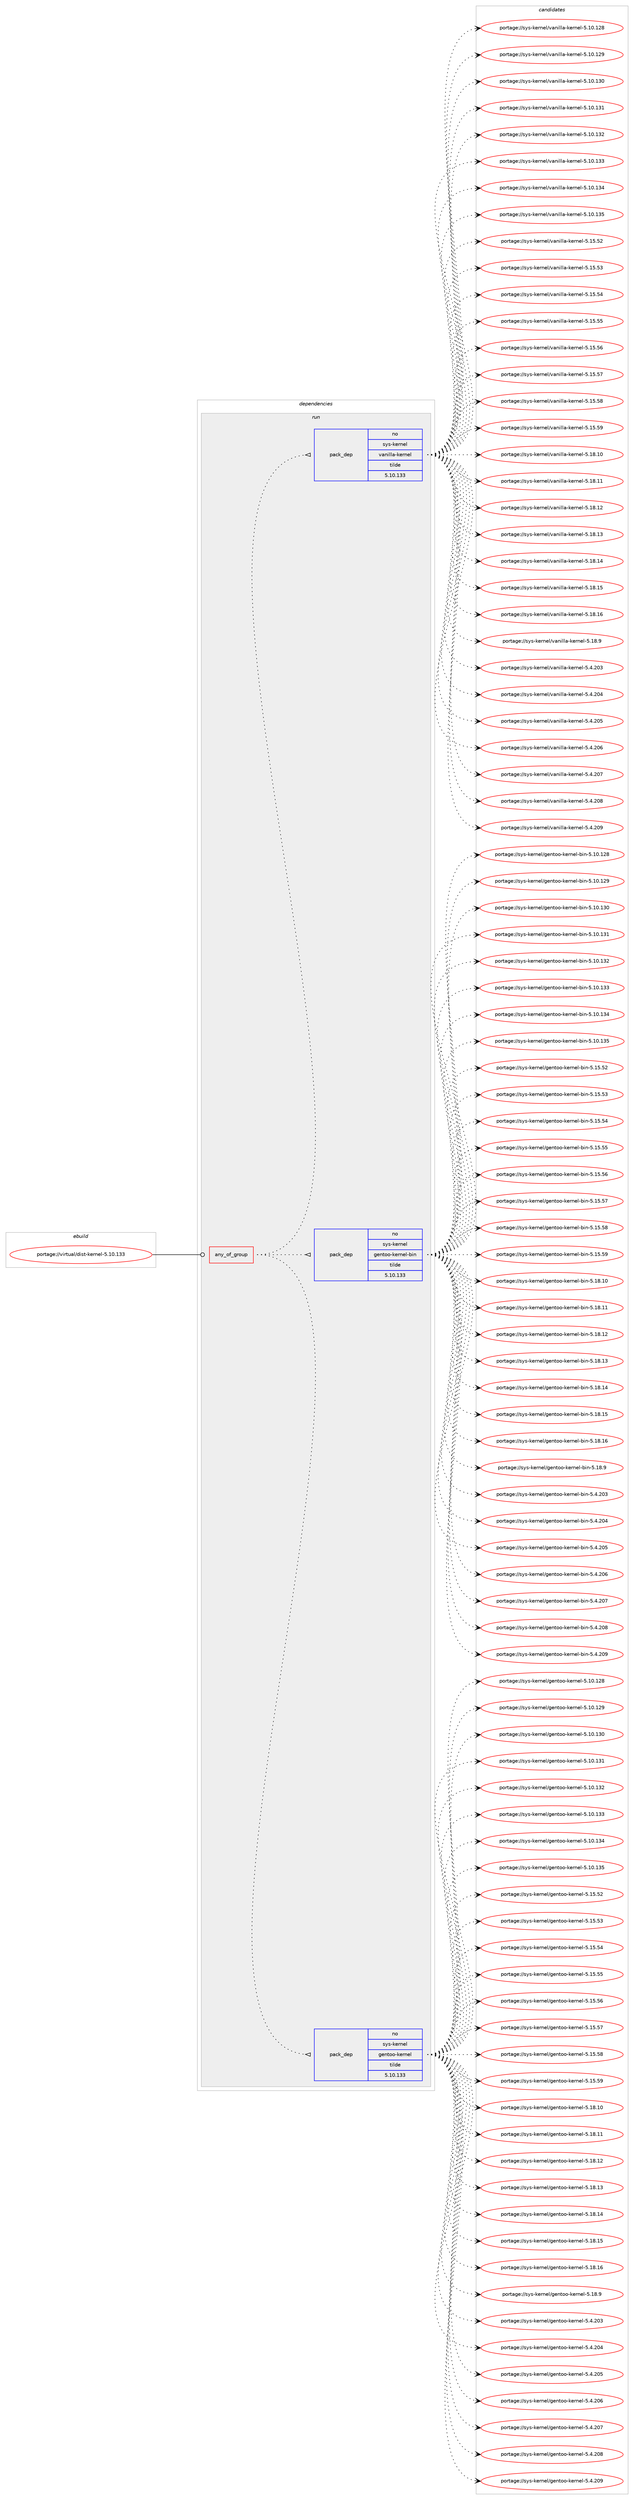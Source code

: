 digraph prolog {

# *************
# Graph options
# *************

newrank=true;
concentrate=true;
compound=true;
graph [rankdir=LR,fontname=Helvetica,fontsize=10,ranksep=1.5];#, ranksep=2.5, nodesep=0.2];
edge  [arrowhead=vee];
node  [fontname=Helvetica,fontsize=10];

# **********
# The ebuild
# **********

subgraph cluster_leftcol {
color=gray;
label=<<i>ebuild</i>>;
id [label="portage://virtual/dist-kernel-5.10.133", color=red, width=4, href="../virtual/dist-kernel-5.10.133.svg"];
}

# ****************
# The dependencies
# ****************

subgraph cluster_midcol {
color=gray;
label=<<i>dependencies</i>>;
subgraph cluster_compile {
fillcolor="#eeeeee";
style=filled;
label=<<i>compile</i>>;
}
subgraph cluster_compileandrun {
fillcolor="#eeeeee";
style=filled;
label=<<i>compile and run</i>>;
}
subgraph cluster_run {
fillcolor="#eeeeee";
style=filled;
label=<<i>run</i>>;
subgraph any6 {
dependency245 [label=<<TABLE BORDER="0" CELLBORDER="1" CELLSPACING="0" CELLPADDING="4"><TR><TD CELLPADDING="10">any_of_group</TD></TR></TABLE>>, shape=none, color=red];subgraph pack96 {
dependency246 [label=<<TABLE BORDER="0" CELLBORDER="1" CELLSPACING="0" CELLPADDING="4" WIDTH="220"><TR><TD ROWSPAN="6" CELLPADDING="30">pack_dep</TD></TR><TR><TD WIDTH="110">no</TD></TR><TR><TD>sys-kernel</TD></TR><TR><TD>gentoo-kernel</TD></TR><TR><TD>tilde</TD></TR><TR><TD>5.10.133</TD></TR></TABLE>>, shape=none, color=blue];
}
dependency245:e -> dependency246:w [weight=20,style="dotted",arrowhead="oinv"];
subgraph pack97 {
dependency247 [label=<<TABLE BORDER="0" CELLBORDER="1" CELLSPACING="0" CELLPADDING="4" WIDTH="220"><TR><TD ROWSPAN="6" CELLPADDING="30">pack_dep</TD></TR><TR><TD WIDTH="110">no</TD></TR><TR><TD>sys-kernel</TD></TR><TR><TD>gentoo-kernel-bin</TD></TR><TR><TD>tilde</TD></TR><TR><TD>5.10.133</TD></TR></TABLE>>, shape=none, color=blue];
}
dependency245:e -> dependency247:w [weight=20,style="dotted",arrowhead="oinv"];
subgraph pack98 {
dependency248 [label=<<TABLE BORDER="0" CELLBORDER="1" CELLSPACING="0" CELLPADDING="4" WIDTH="220"><TR><TD ROWSPAN="6" CELLPADDING="30">pack_dep</TD></TR><TR><TD WIDTH="110">no</TD></TR><TR><TD>sys-kernel</TD></TR><TR><TD>vanilla-kernel</TD></TR><TR><TD>tilde</TD></TR><TR><TD>5.10.133</TD></TR></TABLE>>, shape=none, color=blue];
}
dependency245:e -> dependency248:w [weight=20,style="dotted",arrowhead="oinv"];
}
id:e -> dependency245:w [weight=20,style="solid",arrowhead="odot"];
}
}

# **************
# The candidates
# **************

subgraph cluster_choices {
rank=same;
color=gray;
label=<<i>candidates</i>>;

subgraph choice96 {
color=black;
nodesep=1;
choice115121115451071011141101011084710310111011611111145107101114110101108455346494846495056 [label="portage://sys-kernel/gentoo-kernel-5.10.128", color=red, width=4,href="../sys-kernel/gentoo-kernel-5.10.128.svg"];
choice115121115451071011141101011084710310111011611111145107101114110101108455346494846495057 [label="portage://sys-kernel/gentoo-kernel-5.10.129", color=red, width=4,href="../sys-kernel/gentoo-kernel-5.10.129.svg"];
choice115121115451071011141101011084710310111011611111145107101114110101108455346494846495148 [label="portage://sys-kernel/gentoo-kernel-5.10.130", color=red, width=4,href="../sys-kernel/gentoo-kernel-5.10.130.svg"];
choice115121115451071011141101011084710310111011611111145107101114110101108455346494846495149 [label="portage://sys-kernel/gentoo-kernel-5.10.131", color=red, width=4,href="../sys-kernel/gentoo-kernel-5.10.131.svg"];
choice115121115451071011141101011084710310111011611111145107101114110101108455346494846495150 [label="portage://sys-kernel/gentoo-kernel-5.10.132", color=red, width=4,href="../sys-kernel/gentoo-kernel-5.10.132.svg"];
choice115121115451071011141101011084710310111011611111145107101114110101108455346494846495151 [label="portage://sys-kernel/gentoo-kernel-5.10.133", color=red, width=4,href="../sys-kernel/gentoo-kernel-5.10.133.svg"];
choice115121115451071011141101011084710310111011611111145107101114110101108455346494846495152 [label="portage://sys-kernel/gentoo-kernel-5.10.134", color=red, width=4,href="../sys-kernel/gentoo-kernel-5.10.134.svg"];
choice115121115451071011141101011084710310111011611111145107101114110101108455346494846495153 [label="portage://sys-kernel/gentoo-kernel-5.10.135", color=red, width=4,href="../sys-kernel/gentoo-kernel-5.10.135.svg"];
choice1151211154510710111411010110847103101110116111111451071011141101011084553464953465350 [label="portage://sys-kernel/gentoo-kernel-5.15.52", color=red, width=4,href="../sys-kernel/gentoo-kernel-5.15.52.svg"];
choice1151211154510710111411010110847103101110116111111451071011141101011084553464953465351 [label="portage://sys-kernel/gentoo-kernel-5.15.53", color=red, width=4,href="../sys-kernel/gentoo-kernel-5.15.53.svg"];
choice1151211154510710111411010110847103101110116111111451071011141101011084553464953465352 [label="portage://sys-kernel/gentoo-kernel-5.15.54", color=red, width=4,href="../sys-kernel/gentoo-kernel-5.15.54.svg"];
choice1151211154510710111411010110847103101110116111111451071011141101011084553464953465353 [label="portage://sys-kernel/gentoo-kernel-5.15.55", color=red, width=4,href="../sys-kernel/gentoo-kernel-5.15.55.svg"];
choice1151211154510710111411010110847103101110116111111451071011141101011084553464953465354 [label="portage://sys-kernel/gentoo-kernel-5.15.56", color=red, width=4,href="../sys-kernel/gentoo-kernel-5.15.56.svg"];
choice1151211154510710111411010110847103101110116111111451071011141101011084553464953465355 [label="portage://sys-kernel/gentoo-kernel-5.15.57", color=red, width=4,href="../sys-kernel/gentoo-kernel-5.15.57.svg"];
choice1151211154510710111411010110847103101110116111111451071011141101011084553464953465356 [label="portage://sys-kernel/gentoo-kernel-5.15.58", color=red, width=4,href="../sys-kernel/gentoo-kernel-5.15.58.svg"];
choice1151211154510710111411010110847103101110116111111451071011141101011084553464953465357 [label="portage://sys-kernel/gentoo-kernel-5.15.59", color=red, width=4,href="../sys-kernel/gentoo-kernel-5.15.59.svg"];
choice1151211154510710111411010110847103101110116111111451071011141101011084553464956464948 [label="portage://sys-kernel/gentoo-kernel-5.18.10", color=red, width=4,href="../sys-kernel/gentoo-kernel-5.18.10.svg"];
choice1151211154510710111411010110847103101110116111111451071011141101011084553464956464949 [label="portage://sys-kernel/gentoo-kernel-5.18.11", color=red, width=4,href="../sys-kernel/gentoo-kernel-5.18.11.svg"];
choice1151211154510710111411010110847103101110116111111451071011141101011084553464956464950 [label="portage://sys-kernel/gentoo-kernel-5.18.12", color=red, width=4,href="../sys-kernel/gentoo-kernel-5.18.12.svg"];
choice1151211154510710111411010110847103101110116111111451071011141101011084553464956464951 [label="portage://sys-kernel/gentoo-kernel-5.18.13", color=red, width=4,href="../sys-kernel/gentoo-kernel-5.18.13.svg"];
choice1151211154510710111411010110847103101110116111111451071011141101011084553464956464952 [label="portage://sys-kernel/gentoo-kernel-5.18.14", color=red, width=4,href="../sys-kernel/gentoo-kernel-5.18.14.svg"];
choice1151211154510710111411010110847103101110116111111451071011141101011084553464956464953 [label="portage://sys-kernel/gentoo-kernel-5.18.15", color=red, width=4,href="../sys-kernel/gentoo-kernel-5.18.15.svg"];
choice1151211154510710111411010110847103101110116111111451071011141101011084553464956464954 [label="portage://sys-kernel/gentoo-kernel-5.18.16", color=red, width=4,href="../sys-kernel/gentoo-kernel-5.18.16.svg"];
choice11512111545107101114110101108471031011101161111114510710111411010110845534649564657 [label="portage://sys-kernel/gentoo-kernel-5.18.9", color=red, width=4,href="../sys-kernel/gentoo-kernel-5.18.9.svg"];
choice1151211154510710111411010110847103101110116111111451071011141101011084553465246504851 [label="portage://sys-kernel/gentoo-kernel-5.4.203", color=red, width=4,href="../sys-kernel/gentoo-kernel-5.4.203.svg"];
choice1151211154510710111411010110847103101110116111111451071011141101011084553465246504852 [label="portage://sys-kernel/gentoo-kernel-5.4.204", color=red, width=4,href="../sys-kernel/gentoo-kernel-5.4.204.svg"];
choice1151211154510710111411010110847103101110116111111451071011141101011084553465246504853 [label="portage://sys-kernel/gentoo-kernel-5.4.205", color=red, width=4,href="../sys-kernel/gentoo-kernel-5.4.205.svg"];
choice1151211154510710111411010110847103101110116111111451071011141101011084553465246504854 [label="portage://sys-kernel/gentoo-kernel-5.4.206", color=red, width=4,href="../sys-kernel/gentoo-kernel-5.4.206.svg"];
choice1151211154510710111411010110847103101110116111111451071011141101011084553465246504855 [label="portage://sys-kernel/gentoo-kernel-5.4.207", color=red, width=4,href="../sys-kernel/gentoo-kernel-5.4.207.svg"];
choice1151211154510710111411010110847103101110116111111451071011141101011084553465246504856 [label="portage://sys-kernel/gentoo-kernel-5.4.208", color=red, width=4,href="../sys-kernel/gentoo-kernel-5.4.208.svg"];
choice1151211154510710111411010110847103101110116111111451071011141101011084553465246504857 [label="portage://sys-kernel/gentoo-kernel-5.4.209", color=red, width=4,href="../sys-kernel/gentoo-kernel-5.4.209.svg"];
dependency246:e -> choice115121115451071011141101011084710310111011611111145107101114110101108455346494846495056:w [style=dotted,weight="100"];
dependency246:e -> choice115121115451071011141101011084710310111011611111145107101114110101108455346494846495057:w [style=dotted,weight="100"];
dependency246:e -> choice115121115451071011141101011084710310111011611111145107101114110101108455346494846495148:w [style=dotted,weight="100"];
dependency246:e -> choice115121115451071011141101011084710310111011611111145107101114110101108455346494846495149:w [style=dotted,weight="100"];
dependency246:e -> choice115121115451071011141101011084710310111011611111145107101114110101108455346494846495150:w [style=dotted,weight="100"];
dependency246:e -> choice115121115451071011141101011084710310111011611111145107101114110101108455346494846495151:w [style=dotted,weight="100"];
dependency246:e -> choice115121115451071011141101011084710310111011611111145107101114110101108455346494846495152:w [style=dotted,weight="100"];
dependency246:e -> choice115121115451071011141101011084710310111011611111145107101114110101108455346494846495153:w [style=dotted,weight="100"];
dependency246:e -> choice1151211154510710111411010110847103101110116111111451071011141101011084553464953465350:w [style=dotted,weight="100"];
dependency246:e -> choice1151211154510710111411010110847103101110116111111451071011141101011084553464953465351:w [style=dotted,weight="100"];
dependency246:e -> choice1151211154510710111411010110847103101110116111111451071011141101011084553464953465352:w [style=dotted,weight="100"];
dependency246:e -> choice1151211154510710111411010110847103101110116111111451071011141101011084553464953465353:w [style=dotted,weight="100"];
dependency246:e -> choice1151211154510710111411010110847103101110116111111451071011141101011084553464953465354:w [style=dotted,weight="100"];
dependency246:e -> choice1151211154510710111411010110847103101110116111111451071011141101011084553464953465355:w [style=dotted,weight="100"];
dependency246:e -> choice1151211154510710111411010110847103101110116111111451071011141101011084553464953465356:w [style=dotted,weight="100"];
dependency246:e -> choice1151211154510710111411010110847103101110116111111451071011141101011084553464953465357:w [style=dotted,weight="100"];
dependency246:e -> choice1151211154510710111411010110847103101110116111111451071011141101011084553464956464948:w [style=dotted,weight="100"];
dependency246:e -> choice1151211154510710111411010110847103101110116111111451071011141101011084553464956464949:w [style=dotted,weight="100"];
dependency246:e -> choice1151211154510710111411010110847103101110116111111451071011141101011084553464956464950:w [style=dotted,weight="100"];
dependency246:e -> choice1151211154510710111411010110847103101110116111111451071011141101011084553464956464951:w [style=dotted,weight="100"];
dependency246:e -> choice1151211154510710111411010110847103101110116111111451071011141101011084553464956464952:w [style=dotted,weight="100"];
dependency246:e -> choice1151211154510710111411010110847103101110116111111451071011141101011084553464956464953:w [style=dotted,weight="100"];
dependency246:e -> choice1151211154510710111411010110847103101110116111111451071011141101011084553464956464954:w [style=dotted,weight="100"];
dependency246:e -> choice11512111545107101114110101108471031011101161111114510710111411010110845534649564657:w [style=dotted,weight="100"];
dependency246:e -> choice1151211154510710111411010110847103101110116111111451071011141101011084553465246504851:w [style=dotted,weight="100"];
dependency246:e -> choice1151211154510710111411010110847103101110116111111451071011141101011084553465246504852:w [style=dotted,weight="100"];
dependency246:e -> choice1151211154510710111411010110847103101110116111111451071011141101011084553465246504853:w [style=dotted,weight="100"];
dependency246:e -> choice1151211154510710111411010110847103101110116111111451071011141101011084553465246504854:w [style=dotted,weight="100"];
dependency246:e -> choice1151211154510710111411010110847103101110116111111451071011141101011084553465246504855:w [style=dotted,weight="100"];
dependency246:e -> choice1151211154510710111411010110847103101110116111111451071011141101011084553465246504856:w [style=dotted,weight="100"];
dependency246:e -> choice1151211154510710111411010110847103101110116111111451071011141101011084553465246504857:w [style=dotted,weight="100"];
}
subgraph choice97 {
color=black;
nodesep=1;
choice1151211154510710111411010110847103101110116111111451071011141101011084598105110455346494846495056 [label="portage://sys-kernel/gentoo-kernel-bin-5.10.128", color=red, width=4,href="../sys-kernel/gentoo-kernel-bin-5.10.128.svg"];
choice1151211154510710111411010110847103101110116111111451071011141101011084598105110455346494846495057 [label="portage://sys-kernel/gentoo-kernel-bin-5.10.129", color=red, width=4,href="../sys-kernel/gentoo-kernel-bin-5.10.129.svg"];
choice1151211154510710111411010110847103101110116111111451071011141101011084598105110455346494846495148 [label="portage://sys-kernel/gentoo-kernel-bin-5.10.130", color=red, width=4,href="../sys-kernel/gentoo-kernel-bin-5.10.130.svg"];
choice1151211154510710111411010110847103101110116111111451071011141101011084598105110455346494846495149 [label="portage://sys-kernel/gentoo-kernel-bin-5.10.131", color=red, width=4,href="../sys-kernel/gentoo-kernel-bin-5.10.131.svg"];
choice1151211154510710111411010110847103101110116111111451071011141101011084598105110455346494846495150 [label="portage://sys-kernel/gentoo-kernel-bin-5.10.132", color=red, width=4,href="../sys-kernel/gentoo-kernel-bin-5.10.132.svg"];
choice1151211154510710111411010110847103101110116111111451071011141101011084598105110455346494846495151 [label="portage://sys-kernel/gentoo-kernel-bin-5.10.133", color=red, width=4,href="../sys-kernel/gentoo-kernel-bin-5.10.133.svg"];
choice1151211154510710111411010110847103101110116111111451071011141101011084598105110455346494846495152 [label="portage://sys-kernel/gentoo-kernel-bin-5.10.134", color=red, width=4,href="../sys-kernel/gentoo-kernel-bin-5.10.134.svg"];
choice1151211154510710111411010110847103101110116111111451071011141101011084598105110455346494846495153 [label="portage://sys-kernel/gentoo-kernel-bin-5.10.135", color=red, width=4,href="../sys-kernel/gentoo-kernel-bin-5.10.135.svg"];
choice11512111545107101114110101108471031011101161111114510710111411010110845981051104553464953465350 [label="portage://sys-kernel/gentoo-kernel-bin-5.15.52", color=red, width=4,href="../sys-kernel/gentoo-kernel-bin-5.15.52.svg"];
choice11512111545107101114110101108471031011101161111114510710111411010110845981051104553464953465351 [label="portage://sys-kernel/gentoo-kernel-bin-5.15.53", color=red, width=4,href="../sys-kernel/gentoo-kernel-bin-5.15.53.svg"];
choice11512111545107101114110101108471031011101161111114510710111411010110845981051104553464953465352 [label="portage://sys-kernel/gentoo-kernel-bin-5.15.54", color=red, width=4,href="../sys-kernel/gentoo-kernel-bin-5.15.54.svg"];
choice11512111545107101114110101108471031011101161111114510710111411010110845981051104553464953465353 [label="portage://sys-kernel/gentoo-kernel-bin-5.15.55", color=red, width=4,href="../sys-kernel/gentoo-kernel-bin-5.15.55.svg"];
choice11512111545107101114110101108471031011101161111114510710111411010110845981051104553464953465354 [label="portage://sys-kernel/gentoo-kernel-bin-5.15.56", color=red, width=4,href="../sys-kernel/gentoo-kernel-bin-5.15.56.svg"];
choice11512111545107101114110101108471031011101161111114510710111411010110845981051104553464953465355 [label="portage://sys-kernel/gentoo-kernel-bin-5.15.57", color=red, width=4,href="../sys-kernel/gentoo-kernel-bin-5.15.57.svg"];
choice11512111545107101114110101108471031011101161111114510710111411010110845981051104553464953465356 [label="portage://sys-kernel/gentoo-kernel-bin-5.15.58", color=red, width=4,href="../sys-kernel/gentoo-kernel-bin-5.15.58.svg"];
choice11512111545107101114110101108471031011101161111114510710111411010110845981051104553464953465357 [label="portage://sys-kernel/gentoo-kernel-bin-5.15.59", color=red, width=4,href="../sys-kernel/gentoo-kernel-bin-5.15.59.svg"];
choice11512111545107101114110101108471031011101161111114510710111411010110845981051104553464956464948 [label="portage://sys-kernel/gentoo-kernel-bin-5.18.10", color=red, width=4,href="../sys-kernel/gentoo-kernel-bin-5.18.10.svg"];
choice11512111545107101114110101108471031011101161111114510710111411010110845981051104553464956464949 [label="portage://sys-kernel/gentoo-kernel-bin-5.18.11", color=red, width=4,href="../sys-kernel/gentoo-kernel-bin-5.18.11.svg"];
choice11512111545107101114110101108471031011101161111114510710111411010110845981051104553464956464950 [label="portage://sys-kernel/gentoo-kernel-bin-5.18.12", color=red, width=4,href="../sys-kernel/gentoo-kernel-bin-5.18.12.svg"];
choice11512111545107101114110101108471031011101161111114510710111411010110845981051104553464956464951 [label="portage://sys-kernel/gentoo-kernel-bin-5.18.13", color=red, width=4,href="../sys-kernel/gentoo-kernel-bin-5.18.13.svg"];
choice11512111545107101114110101108471031011101161111114510710111411010110845981051104553464956464952 [label="portage://sys-kernel/gentoo-kernel-bin-5.18.14", color=red, width=4,href="../sys-kernel/gentoo-kernel-bin-5.18.14.svg"];
choice11512111545107101114110101108471031011101161111114510710111411010110845981051104553464956464953 [label="portage://sys-kernel/gentoo-kernel-bin-5.18.15", color=red, width=4,href="../sys-kernel/gentoo-kernel-bin-5.18.15.svg"];
choice11512111545107101114110101108471031011101161111114510710111411010110845981051104553464956464954 [label="portage://sys-kernel/gentoo-kernel-bin-5.18.16", color=red, width=4,href="../sys-kernel/gentoo-kernel-bin-5.18.16.svg"];
choice115121115451071011141101011084710310111011611111145107101114110101108459810511045534649564657 [label="portage://sys-kernel/gentoo-kernel-bin-5.18.9", color=red, width=4,href="../sys-kernel/gentoo-kernel-bin-5.18.9.svg"];
choice11512111545107101114110101108471031011101161111114510710111411010110845981051104553465246504851 [label="portage://sys-kernel/gentoo-kernel-bin-5.4.203", color=red, width=4,href="../sys-kernel/gentoo-kernel-bin-5.4.203.svg"];
choice11512111545107101114110101108471031011101161111114510710111411010110845981051104553465246504852 [label="portage://sys-kernel/gentoo-kernel-bin-5.4.204", color=red, width=4,href="../sys-kernel/gentoo-kernel-bin-5.4.204.svg"];
choice11512111545107101114110101108471031011101161111114510710111411010110845981051104553465246504853 [label="portage://sys-kernel/gentoo-kernel-bin-5.4.205", color=red, width=4,href="../sys-kernel/gentoo-kernel-bin-5.4.205.svg"];
choice11512111545107101114110101108471031011101161111114510710111411010110845981051104553465246504854 [label="portage://sys-kernel/gentoo-kernel-bin-5.4.206", color=red, width=4,href="../sys-kernel/gentoo-kernel-bin-5.4.206.svg"];
choice11512111545107101114110101108471031011101161111114510710111411010110845981051104553465246504855 [label="portage://sys-kernel/gentoo-kernel-bin-5.4.207", color=red, width=4,href="../sys-kernel/gentoo-kernel-bin-5.4.207.svg"];
choice11512111545107101114110101108471031011101161111114510710111411010110845981051104553465246504856 [label="portage://sys-kernel/gentoo-kernel-bin-5.4.208", color=red, width=4,href="../sys-kernel/gentoo-kernel-bin-5.4.208.svg"];
choice11512111545107101114110101108471031011101161111114510710111411010110845981051104553465246504857 [label="portage://sys-kernel/gentoo-kernel-bin-5.4.209", color=red, width=4,href="../sys-kernel/gentoo-kernel-bin-5.4.209.svg"];
dependency247:e -> choice1151211154510710111411010110847103101110116111111451071011141101011084598105110455346494846495056:w [style=dotted,weight="100"];
dependency247:e -> choice1151211154510710111411010110847103101110116111111451071011141101011084598105110455346494846495057:w [style=dotted,weight="100"];
dependency247:e -> choice1151211154510710111411010110847103101110116111111451071011141101011084598105110455346494846495148:w [style=dotted,weight="100"];
dependency247:e -> choice1151211154510710111411010110847103101110116111111451071011141101011084598105110455346494846495149:w [style=dotted,weight="100"];
dependency247:e -> choice1151211154510710111411010110847103101110116111111451071011141101011084598105110455346494846495150:w [style=dotted,weight="100"];
dependency247:e -> choice1151211154510710111411010110847103101110116111111451071011141101011084598105110455346494846495151:w [style=dotted,weight="100"];
dependency247:e -> choice1151211154510710111411010110847103101110116111111451071011141101011084598105110455346494846495152:w [style=dotted,weight="100"];
dependency247:e -> choice1151211154510710111411010110847103101110116111111451071011141101011084598105110455346494846495153:w [style=dotted,weight="100"];
dependency247:e -> choice11512111545107101114110101108471031011101161111114510710111411010110845981051104553464953465350:w [style=dotted,weight="100"];
dependency247:e -> choice11512111545107101114110101108471031011101161111114510710111411010110845981051104553464953465351:w [style=dotted,weight="100"];
dependency247:e -> choice11512111545107101114110101108471031011101161111114510710111411010110845981051104553464953465352:w [style=dotted,weight="100"];
dependency247:e -> choice11512111545107101114110101108471031011101161111114510710111411010110845981051104553464953465353:w [style=dotted,weight="100"];
dependency247:e -> choice11512111545107101114110101108471031011101161111114510710111411010110845981051104553464953465354:w [style=dotted,weight="100"];
dependency247:e -> choice11512111545107101114110101108471031011101161111114510710111411010110845981051104553464953465355:w [style=dotted,weight="100"];
dependency247:e -> choice11512111545107101114110101108471031011101161111114510710111411010110845981051104553464953465356:w [style=dotted,weight="100"];
dependency247:e -> choice11512111545107101114110101108471031011101161111114510710111411010110845981051104553464953465357:w [style=dotted,weight="100"];
dependency247:e -> choice11512111545107101114110101108471031011101161111114510710111411010110845981051104553464956464948:w [style=dotted,weight="100"];
dependency247:e -> choice11512111545107101114110101108471031011101161111114510710111411010110845981051104553464956464949:w [style=dotted,weight="100"];
dependency247:e -> choice11512111545107101114110101108471031011101161111114510710111411010110845981051104553464956464950:w [style=dotted,weight="100"];
dependency247:e -> choice11512111545107101114110101108471031011101161111114510710111411010110845981051104553464956464951:w [style=dotted,weight="100"];
dependency247:e -> choice11512111545107101114110101108471031011101161111114510710111411010110845981051104553464956464952:w [style=dotted,weight="100"];
dependency247:e -> choice11512111545107101114110101108471031011101161111114510710111411010110845981051104553464956464953:w [style=dotted,weight="100"];
dependency247:e -> choice11512111545107101114110101108471031011101161111114510710111411010110845981051104553464956464954:w [style=dotted,weight="100"];
dependency247:e -> choice115121115451071011141101011084710310111011611111145107101114110101108459810511045534649564657:w [style=dotted,weight="100"];
dependency247:e -> choice11512111545107101114110101108471031011101161111114510710111411010110845981051104553465246504851:w [style=dotted,weight="100"];
dependency247:e -> choice11512111545107101114110101108471031011101161111114510710111411010110845981051104553465246504852:w [style=dotted,weight="100"];
dependency247:e -> choice11512111545107101114110101108471031011101161111114510710111411010110845981051104553465246504853:w [style=dotted,weight="100"];
dependency247:e -> choice11512111545107101114110101108471031011101161111114510710111411010110845981051104553465246504854:w [style=dotted,weight="100"];
dependency247:e -> choice11512111545107101114110101108471031011101161111114510710111411010110845981051104553465246504855:w [style=dotted,weight="100"];
dependency247:e -> choice11512111545107101114110101108471031011101161111114510710111411010110845981051104553465246504856:w [style=dotted,weight="100"];
dependency247:e -> choice11512111545107101114110101108471031011101161111114510710111411010110845981051104553465246504857:w [style=dotted,weight="100"];
}
subgraph choice98 {
color=black;
nodesep=1;
choice1151211154510710111411010110847118971101051081089745107101114110101108455346494846495056 [label="portage://sys-kernel/vanilla-kernel-5.10.128", color=red, width=4,href="../sys-kernel/vanilla-kernel-5.10.128.svg"];
choice1151211154510710111411010110847118971101051081089745107101114110101108455346494846495057 [label="portage://sys-kernel/vanilla-kernel-5.10.129", color=red, width=4,href="../sys-kernel/vanilla-kernel-5.10.129.svg"];
choice1151211154510710111411010110847118971101051081089745107101114110101108455346494846495148 [label="portage://sys-kernel/vanilla-kernel-5.10.130", color=red, width=4,href="../sys-kernel/vanilla-kernel-5.10.130.svg"];
choice1151211154510710111411010110847118971101051081089745107101114110101108455346494846495149 [label="portage://sys-kernel/vanilla-kernel-5.10.131", color=red, width=4,href="../sys-kernel/vanilla-kernel-5.10.131.svg"];
choice1151211154510710111411010110847118971101051081089745107101114110101108455346494846495150 [label="portage://sys-kernel/vanilla-kernel-5.10.132", color=red, width=4,href="../sys-kernel/vanilla-kernel-5.10.132.svg"];
choice1151211154510710111411010110847118971101051081089745107101114110101108455346494846495151 [label="portage://sys-kernel/vanilla-kernel-5.10.133", color=red, width=4,href="../sys-kernel/vanilla-kernel-5.10.133.svg"];
choice1151211154510710111411010110847118971101051081089745107101114110101108455346494846495152 [label="portage://sys-kernel/vanilla-kernel-5.10.134", color=red, width=4,href="../sys-kernel/vanilla-kernel-5.10.134.svg"];
choice1151211154510710111411010110847118971101051081089745107101114110101108455346494846495153 [label="portage://sys-kernel/vanilla-kernel-5.10.135", color=red, width=4,href="../sys-kernel/vanilla-kernel-5.10.135.svg"];
choice11512111545107101114110101108471189711010510810897451071011141101011084553464953465350 [label="portage://sys-kernel/vanilla-kernel-5.15.52", color=red, width=4,href="../sys-kernel/vanilla-kernel-5.15.52.svg"];
choice11512111545107101114110101108471189711010510810897451071011141101011084553464953465351 [label="portage://sys-kernel/vanilla-kernel-5.15.53", color=red, width=4,href="../sys-kernel/vanilla-kernel-5.15.53.svg"];
choice11512111545107101114110101108471189711010510810897451071011141101011084553464953465352 [label="portage://sys-kernel/vanilla-kernel-5.15.54", color=red, width=4,href="../sys-kernel/vanilla-kernel-5.15.54.svg"];
choice11512111545107101114110101108471189711010510810897451071011141101011084553464953465353 [label="portage://sys-kernel/vanilla-kernel-5.15.55", color=red, width=4,href="../sys-kernel/vanilla-kernel-5.15.55.svg"];
choice11512111545107101114110101108471189711010510810897451071011141101011084553464953465354 [label="portage://sys-kernel/vanilla-kernel-5.15.56", color=red, width=4,href="../sys-kernel/vanilla-kernel-5.15.56.svg"];
choice11512111545107101114110101108471189711010510810897451071011141101011084553464953465355 [label="portage://sys-kernel/vanilla-kernel-5.15.57", color=red, width=4,href="../sys-kernel/vanilla-kernel-5.15.57.svg"];
choice11512111545107101114110101108471189711010510810897451071011141101011084553464953465356 [label="portage://sys-kernel/vanilla-kernel-5.15.58", color=red, width=4,href="../sys-kernel/vanilla-kernel-5.15.58.svg"];
choice11512111545107101114110101108471189711010510810897451071011141101011084553464953465357 [label="portage://sys-kernel/vanilla-kernel-5.15.59", color=red, width=4,href="../sys-kernel/vanilla-kernel-5.15.59.svg"];
choice11512111545107101114110101108471189711010510810897451071011141101011084553464956464948 [label="portage://sys-kernel/vanilla-kernel-5.18.10", color=red, width=4,href="../sys-kernel/vanilla-kernel-5.18.10.svg"];
choice11512111545107101114110101108471189711010510810897451071011141101011084553464956464949 [label="portage://sys-kernel/vanilla-kernel-5.18.11", color=red, width=4,href="../sys-kernel/vanilla-kernel-5.18.11.svg"];
choice11512111545107101114110101108471189711010510810897451071011141101011084553464956464950 [label="portage://sys-kernel/vanilla-kernel-5.18.12", color=red, width=4,href="../sys-kernel/vanilla-kernel-5.18.12.svg"];
choice11512111545107101114110101108471189711010510810897451071011141101011084553464956464951 [label="portage://sys-kernel/vanilla-kernel-5.18.13", color=red, width=4,href="../sys-kernel/vanilla-kernel-5.18.13.svg"];
choice11512111545107101114110101108471189711010510810897451071011141101011084553464956464952 [label="portage://sys-kernel/vanilla-kernel-5.18.14", color=red, width=4,href="../sys-kernel/vanilla-kernel-5.18.14.svg"];
choice11512111545107101114110101108471189711010510810897451071011141101011084553464956464953 [label="portage://sys-kernel/vanilla-kernel-5.18.15", color=red, width=4,href="../sys-kernel/vanilla-kernel-5.18.15.svg"];
choice11512111545107101114110101108471189711010510810897451071011141101011084553464956464954 [label="portage://sys-kernel/vanilla-kernel-5.18.16", color=red, width=4,href="../sys-kernel/vanilla-kernel-5.18.16.svg"];
choice115121115451071011141101011084711897110105108108974510710111411010110845534649564657 [label="portage://sys-kernel/vanilla-kernel-5.18.9", color=red, width=4,href="../sys-kernel/vanilla-kernel-5.18.9.svg"];
choice11512111545107101114110101108471189711010510810897451071011141101011084553465246504851 [label="portage://sys-kernel/vanilla-kernel-5.4.203", color=red, width=4,href="../sys-kernel/vanilla-kernel-5.4.203.svg"];
choice11512111545107101114110101108471189711010510810897451071011141101011084553465246504852 [label="portage://sys-kernel/vanilla-kernel-5.4.204", color=red, width=4,href="../sys-kernel/vanilla-kernel-5.4.204.svg"];
choice11512111545107101114110101108471189711010510810897451071011141101011084553465246504853 [label="portage://sys-kernel/vanilla-kernel-5.4.205", color=red, width=4,href="../sys-kernel/vanilla-kernel-5.4.205.svg"];
choice11512111545107101114110101108471189711010510810897451071011141101011084553465246504854 [label="portage://sys-kernel/vanilla-kernel-5.4.206", color=red, width=4,href="../sys-kernel/vanilla-kernel-5.4.206.svg"];
choice11512111545107101114110101108471189711010510810897451071011141101011084553465246504855 [label="portage://sys-kernel/vanilla-kernel-5.4.207", color=red, width=4,href="../sys-kernel/vanilla-kernel-5.4.207.svg"];
choice11512111545107101114110101108471189711010510810897451071011141101011084553465246504856 [label="portage://sys-kernel/vanilla-kernel-5.4.208", color=red, width=4,href="../sys-kernel/vanilla-kernel-5.4.208.svg"];
choice11512111545107101114110101108471189711010510810897451071011141101011084553465246504857 [label="portage://sys-kernel/vanilla-kernel-5.4.209", color=red, width=4,href="../sys-kernel/vanilla-kernel-5.4.209.svg"];
dependency248:e -> choice1151211154510710111411010110847118971101051081089745107101114110101108455346494846495056:w [style=dotted,weight="100"];
dependency248:e -> choice1151211154510710111411010110847118971101051081089745107101114110101108455346494846495057:w [style=dotted,weight="100"];
dependency248:e -> choice1151211154510710111411010110847118971101051081089745107101114110101108455346494846495148:w [style=dotted,weight="100"];
dependency248:e -> choice1151211154510710111411010110847118971101051081089745107101114110101108455346494846495149:w [style=dotted,weight="100"];
dependency248:e -> choice1151211154510710111411010110847118971101051081089745107101114110101108455346494846495150:w [style=dotted,weight="100"];
dependency248:e -> choice1151211154510710111411010110847118971101051081089745107101114110101108455346494846495151:w [style=dotted,weight="100"];
dependency248:e -> choice1151211154510710111411010110847118971101051081089745107101114110101108455346494846495152:w [style=dotted,weight="100"];
dependency248:e -> choice1151211154510710111411010110847118971101051081089745107101114110101108455346494846495153:w [style=dotted,weight="100"];
dependency248:e -> choice11512111545107101114110101108471189711010510810897451071011141101011084553464953465350:w [style=dotted,weight="100"];
dependency248:e -> choice11512111545107101114110101108471189711010510810897451071011141101011084553464953465351:w [style=dotted,weight="100"];
dependency248:e -> choice11512111545107101114110101108471189711010510810897451071011141101011084553464953465352:w [style=dotted,weight="100"];
dependency248:e -> choice11512111545107101114110101108471189711010510810897451071011141101011084553464953465353:w [style=dotted,weight="100"];
dependency248:e -> choice11512111545107101114110101108471189711010510810897451071011141101011084553464953465354:w [style=dotted,weight="100"];
dependency248:e -> choice11512111545107101114110101108471189711010510810897451071011141101011084553464953465355:w [style=dotted,weight="100"];
dependency248:e -> choice11512111545107101114110101108471189711010510810897451071011141101011084553464953465356:w [style=dotted,weight="100"];
dependency248:e -> choice11512111545107101114110101108471189711010510810897451071011141101011084553464953465357:w [style=dotted,weight="100"];
dependency248:e -> choice11512111545107101114110101108471189711010510810897451071011141101011084553464956464948:w [style=dotted,weight="100"];
dependency248:e -> choice11512111545107101114110101108471189711010510810897451071011141101011084553464956464949:w [style=dotted,weight="100"];
dependency248:e -> choice11512111545107101114110101108471189711010510810897451071011141101011084553464956464950:w [style=dotted,weight="100"];
dependency248:e -> choice11512111545107101114110101108471189711010510810897451071011141101011084553464956464951:w [style=dotted,weight="100"];
dependency248:e -> choice11512111545107101114110101108471189711010510810897451071011141101011084553464956464952:w [style=dotted,weight="100"];
dependency248:e -> choice11512111545107101114110101108471189711010510810897451071011141101011084553464956464953:w [style=dotted,weight="100"];
dependency248:e -> choice11512111545107101114110101108471189711010510810897451071011141101011084553464956464954:w [style=dotted,weight="100"];
dependency248:e -> choice115121115451071011141101011084711897110105108108974510710111411010110845534649564657:w [style=dotted,weight="100"];
dependency248:e -> choice11512111545107101114110101108471189711010510810897451071011141101011084553465246504851:w [style=dotted,weight="100"];
dependency248:e -> choice11512111545107101114110101108471189711010510810897451071011141101011084553465246504852:w [style=dotted,weight="100"];
dependency248:e -> choice11512111545107101114110101108471189711010510810897451071011141101011084553465246504853:w [style=dotted,weight="100"];
dependency248:e -> choice11512111545107101114110101108471189711010510810897451071011141101011084553465246504854:w [style=dotted,weight="100"];
dependency248:e -> choice11512111545107101114110101108471189711010510810897451071011141101011084553465246504855:w [style=dotted,weight="100"];
dependency248:e -> choice11512111545107101114110101108471189711010510810897451071011141101011084553465246504856:w [style=dotted,weight="100"];
dependency248:e -> choice11512111545107101114110101108471189711010510810897451071011141101011084553465246504857:w [style=dotted,weight="100"];
}
}

}

